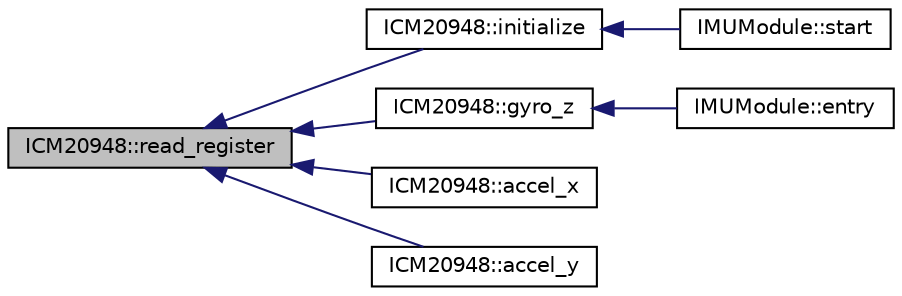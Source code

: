 digraph "ICM20948::read_register"
{
  edge [fontname="Helvetica",fontsize="10",labelfontname="Helvetica",labelfontsize="10"];
  node [fontname="Helvetica",fontsize="10",shape=record];
  rankdir="LR";
  Node43 [label="ICM20948::read_register",height=0.2,width=0.4,color="black", fillcolor="grey75", style="filled", fontcolor="black"];
  Node43 -> Node44 [dir="back",color="midnightblue",fontsize="10",style="solid",fontname="Helvetica"];
  Node44 [label="ICM20948::initialize",height=0.2,width=0.4,color="black", fillcolor="white", style="filled",URL="$class_i_c_m20948.html#a874be85ce182b369b030c88bb85871b5"];
  Node44 -> Node45 [dir="back",color="midnightblue",fontsize="10",style="solid",fontname="Helvetica"];
  Node45 [label="IMUModule::start",height=0.2,width=0.4,color="black", fillcolor="white", style="filled",URL="$class_i_m_u_module.html#aba29f7665d8ec8f0eefe802f1c2b741c",tooltip="Code which initializes module. "];
  Node43 -> Node46 [dir="back",color="midnightblue",fontsize="10",style="solid",fontname="Helvetica"];
  Node46 [label="ICM20948::gyro_z",height=0.2,width=0.4,color="black", fillcolor="white", style="filled",URL="$class_i_c_m20948.html#a2f9286dc3e184cd5cc7e2b0161f776fd"];
  Node46 -> Node47 [dir="back",color="midnightblue",fontsize="10",style="solid",fontname="Helvetica"];
  Node47 [label="IMUModule::entry",height=0.2,width=0.4,color="black", fillcolor="white", style="filled",URL="$class_i_m_u_module.html#a784f495174be8c60b2d1e5a99bf508c9",tooltip="Code to run when called by RTOS once per system tick (kperiod) "];
  Node43 -> Node48 [dir="back",color="midnightblue",fontsize="10",style="solid",fontname="Helvetica"];
  Node48 [label="ICM20948::accel_x",height=0.2,width=0.4,color="black", fillcolor="white", style="filled",URL="$class_i_c_m20948.html#a902d8262a3c35f62a3502f1939b77085"];
  Node43 -> Node49 [dir="back",color="midnightblue",fontsize="10",style="solid",fontname="Helvetica"];
  Node49 [label="ICM20948::accel_y",height=0.2,width=0.4,color="black", fillcolor="white", style="filled",URL="$class_i_c_m20948.html#a1536b8a4ad6bcb7f84fe9fe013bccf5c"];
}
